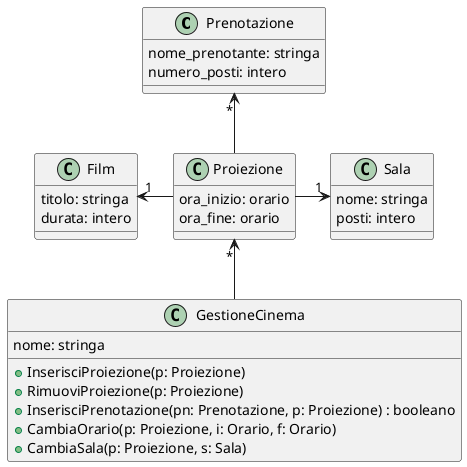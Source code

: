 @startuml Cinema

class Prenotazione {
    nome_prenotante: stringa
    numero_posti: intero
}

class Proiezione {
    ora_inizio: orario
    ora_fine: orario
}

class Film {
    titolo: stringa
    durata: intero
}

class Sala {
    nome: stringa
    posti: intero
}

class GestioneCinema {
    nome: stringa

    +InserisciProiezione(p: Proiezione)
    +RimuoviProiezione(p: Proiezione)
    +InserisciPrenotazione(pn: Prenotazione, p: Proiezione) : booleano
    +CambiaOrario(p: Proiezione, i: Orario, f: Orario)
    +CambiaSala(p: Proiezione, s: Sala)
}

Proiezione -u-> "*" Prenotazione
Proiezione -l-> "1" Film
Proiezione -r-> "1" Sala
GestioneCinema -u-> "*" Proiezione

@enduml